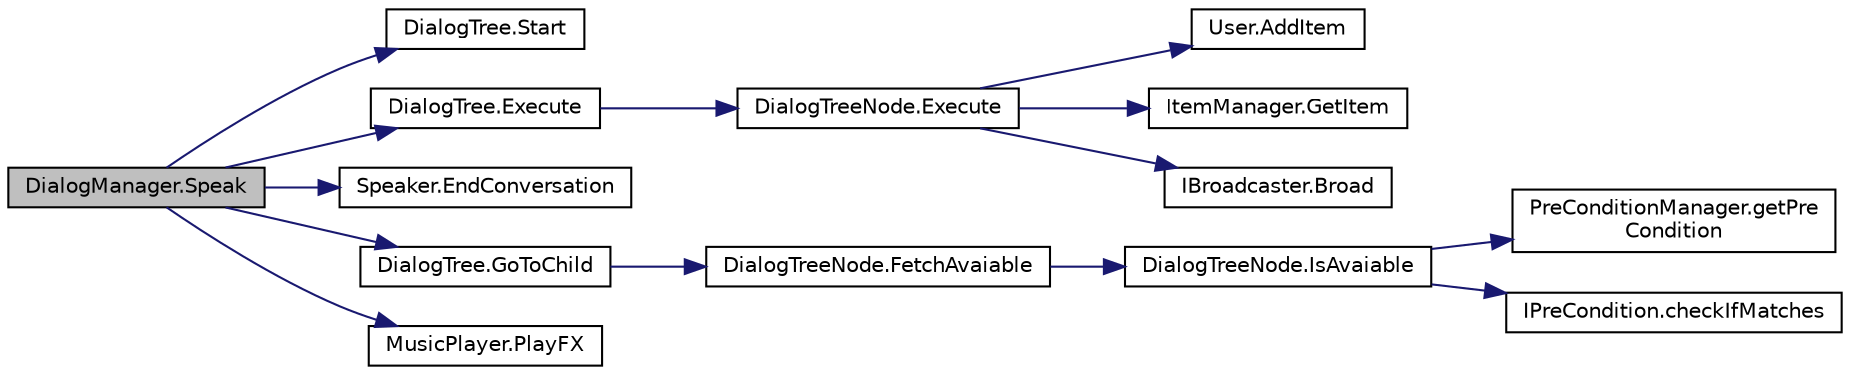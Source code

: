 digraph "DialogManager.Speak"
{
  edge [fontname="Helvetica",fontsize="10",labelfontname="Helvetica",labelfontsize="10"];
  node [fontname="Helvetica",fontsize="10",shape=record];
  rankdir="LR";
  Node0 [label="DialogManager.Speak",height=0.2,width=0.4,color="black", fillcolor="grey75", style="filled", fontcolor="black"];
  Node0 -> Node1 [color="midnightblue",fontsize="10",style="solid",fontname="Helvetica"];
  Node1 [label="DialogTree.Start",height=0.2,width=0.4,color="black", fillcolor="white", style="filled",URL="$class_dialog_tree.html#ab20849860a2d363b75c5109c7a2f1197",tooltip="Set&#39;s the head of the tree back to it&#39;s original position. "];
  Node0 -> Node2 [color="midnightblue",fontsize="10",style="solid",fontname="Helvetica"];
  Node2 [label="DialogTree.Execute",height=0.2,width=0.4,color="black", fillcolor="white", style="filled",URL="$class_dialog_tree.html#a16bf6f5e3649166257df4181f6235c2a"];
  Node2 -> Node3 [color="midnightblue",fontsize="10",style="solid",fontname="Helvetica"];
  Node3 [label="DialogTreeNode.Execute",height=0.2,width=0.4,color="black", fillcolor="white", style="filled",URL="$class_dialog_tree_node.html#a24ffb8e16b92716b2e2b3c1ed23b5e77",tooltip="When the node is reached, gives a list of rewards for the player "];
  Node3 -> Node4 [color="midnightblue",fontsize="10",style="solid",fontname="Helvetica"];
  Node4 [label="User.AddItem",height=0.2,width=0.4,color="black", fillcolor="white", style="filled",URL="$class_user.html#af244e875ca30da2d71196177b74ace9c",tooltip="Adds and generic item to players list of items "];
  Node3 -> Node5 [color="midnightblue",fontsize="10",style="solid",fontname="Helvetica"];
  Node5 [label="ItemManager.GetItem",height=0.2,width=0.4,color="black", fillcolor="white", style="filled",URL="$class_item_manager.html#a8a647ef9905913f5b9526aa2c72844da",tooltip="Returns an item in the repository by identifier "];
  Node3 -> Node6 [color="midnightblue",fontsize="10",style="solid",fontname="Helvetica"];
  Node6 [label="IBroadcaster.Broad",height=0.2,width=0.4,color="black", fillcolor="white", style="filled",URL="$interface_i_broadcaster.html#a34c06d30138699923d95153e27f5d673"];
  Node0 -> Node7 [color="midnightblue",fontsize="10",style="solid",fontname="Helvetica"];
  Node7 [label="Speaker.EndConversation",height=0.2,width=0.4,color="black", fillcolor="white", style="filled",URL="$class_speaker.html#a0704902636b1742d46df7a9ba466e303",tooltip="Called everytime a conversation is finished. Can be extended for executing actions. "];
  Node0 -> Node8 [color="midnightblue",fontsize="10",style="solid",fontname="Helvetica"];
  Node8 [label="DialogTree.GoToChild",height=0.2,width=0.4,color="black", fillcolor="white", style="filled",URL="$class_dialog_tree.html#a5caae57dc42e49339934bb69a42f177c",tooltip="Go down a level in the tree for one of it&#39;s childs. "];
  Node8 -> Node9 [color="midnightblue",fontsize="10",style="solid",fontname="Helvetica"];
  Node9 [label="DialogTreeNode.FetchAvaiable",height=0.2,width=0.4,color="black", fillcolor="white", style="filled",URL="$class_dialog_tree_node.html#ad6d251b6091ec93f1cb1d0035f12d390",tooltip="Execute it when needed to traverse down the tree and go for a child node. Additional logic can be add..."];
  Node9 -> Node10 [color="midnightblue",fontsize="10",style="solid",fontname="Helvetica"];
  Node10 [label="DialogTreeNode.IsAvaiable",height=0.2,width=0.4,color="black", fillcolor="white", style="filled",URL="$class_dialog_tree_node.html#a4896939b9b1b29c3b38d7a7fa19598a2",tooltip="Check if all the pre conditions are satisfied. "];
  Node10 -> Node11 [color="midnightblue",fontsize="10",style="solid",fontname="Helvetica"];
  Node11 [label="PreConditionManager.getPre\lCondition",height=0.2,width=0.4,color="black", fillcolor="white", style="filled",URL="$class_pre_condition_manager.html#a036fbcf1a5ffea8fcba11bcb0c851a2f",tooltip="Returns an preCondition in the repository by identifier "];
  Node10 -> Node12 [color="midnightblue",fontsize="10",style="solid",fontname="Helvetica"];
  Node12 [label="IPreCondition.checkIfMatches",height=0.2,width=0.4,color="black", fillcolor="white", style="filled",URL="$interface_i_pre_condition.html#af61f28b9da29cdcd726baec712991470"];
  Node0 -> Node13 [color="midnightblue",fontsize="10",style="solid",fontname="Helvetica"];
  Node13 [label="MusicPlayer.PlayFX",height=0.2,width=0.4,color="black", fillcolor="white", style="filled",URL="$class_music_player.html#ae64f83705fb319f7cabb29a7d04312b7",tooltip="Play an effect one shot "];
}
